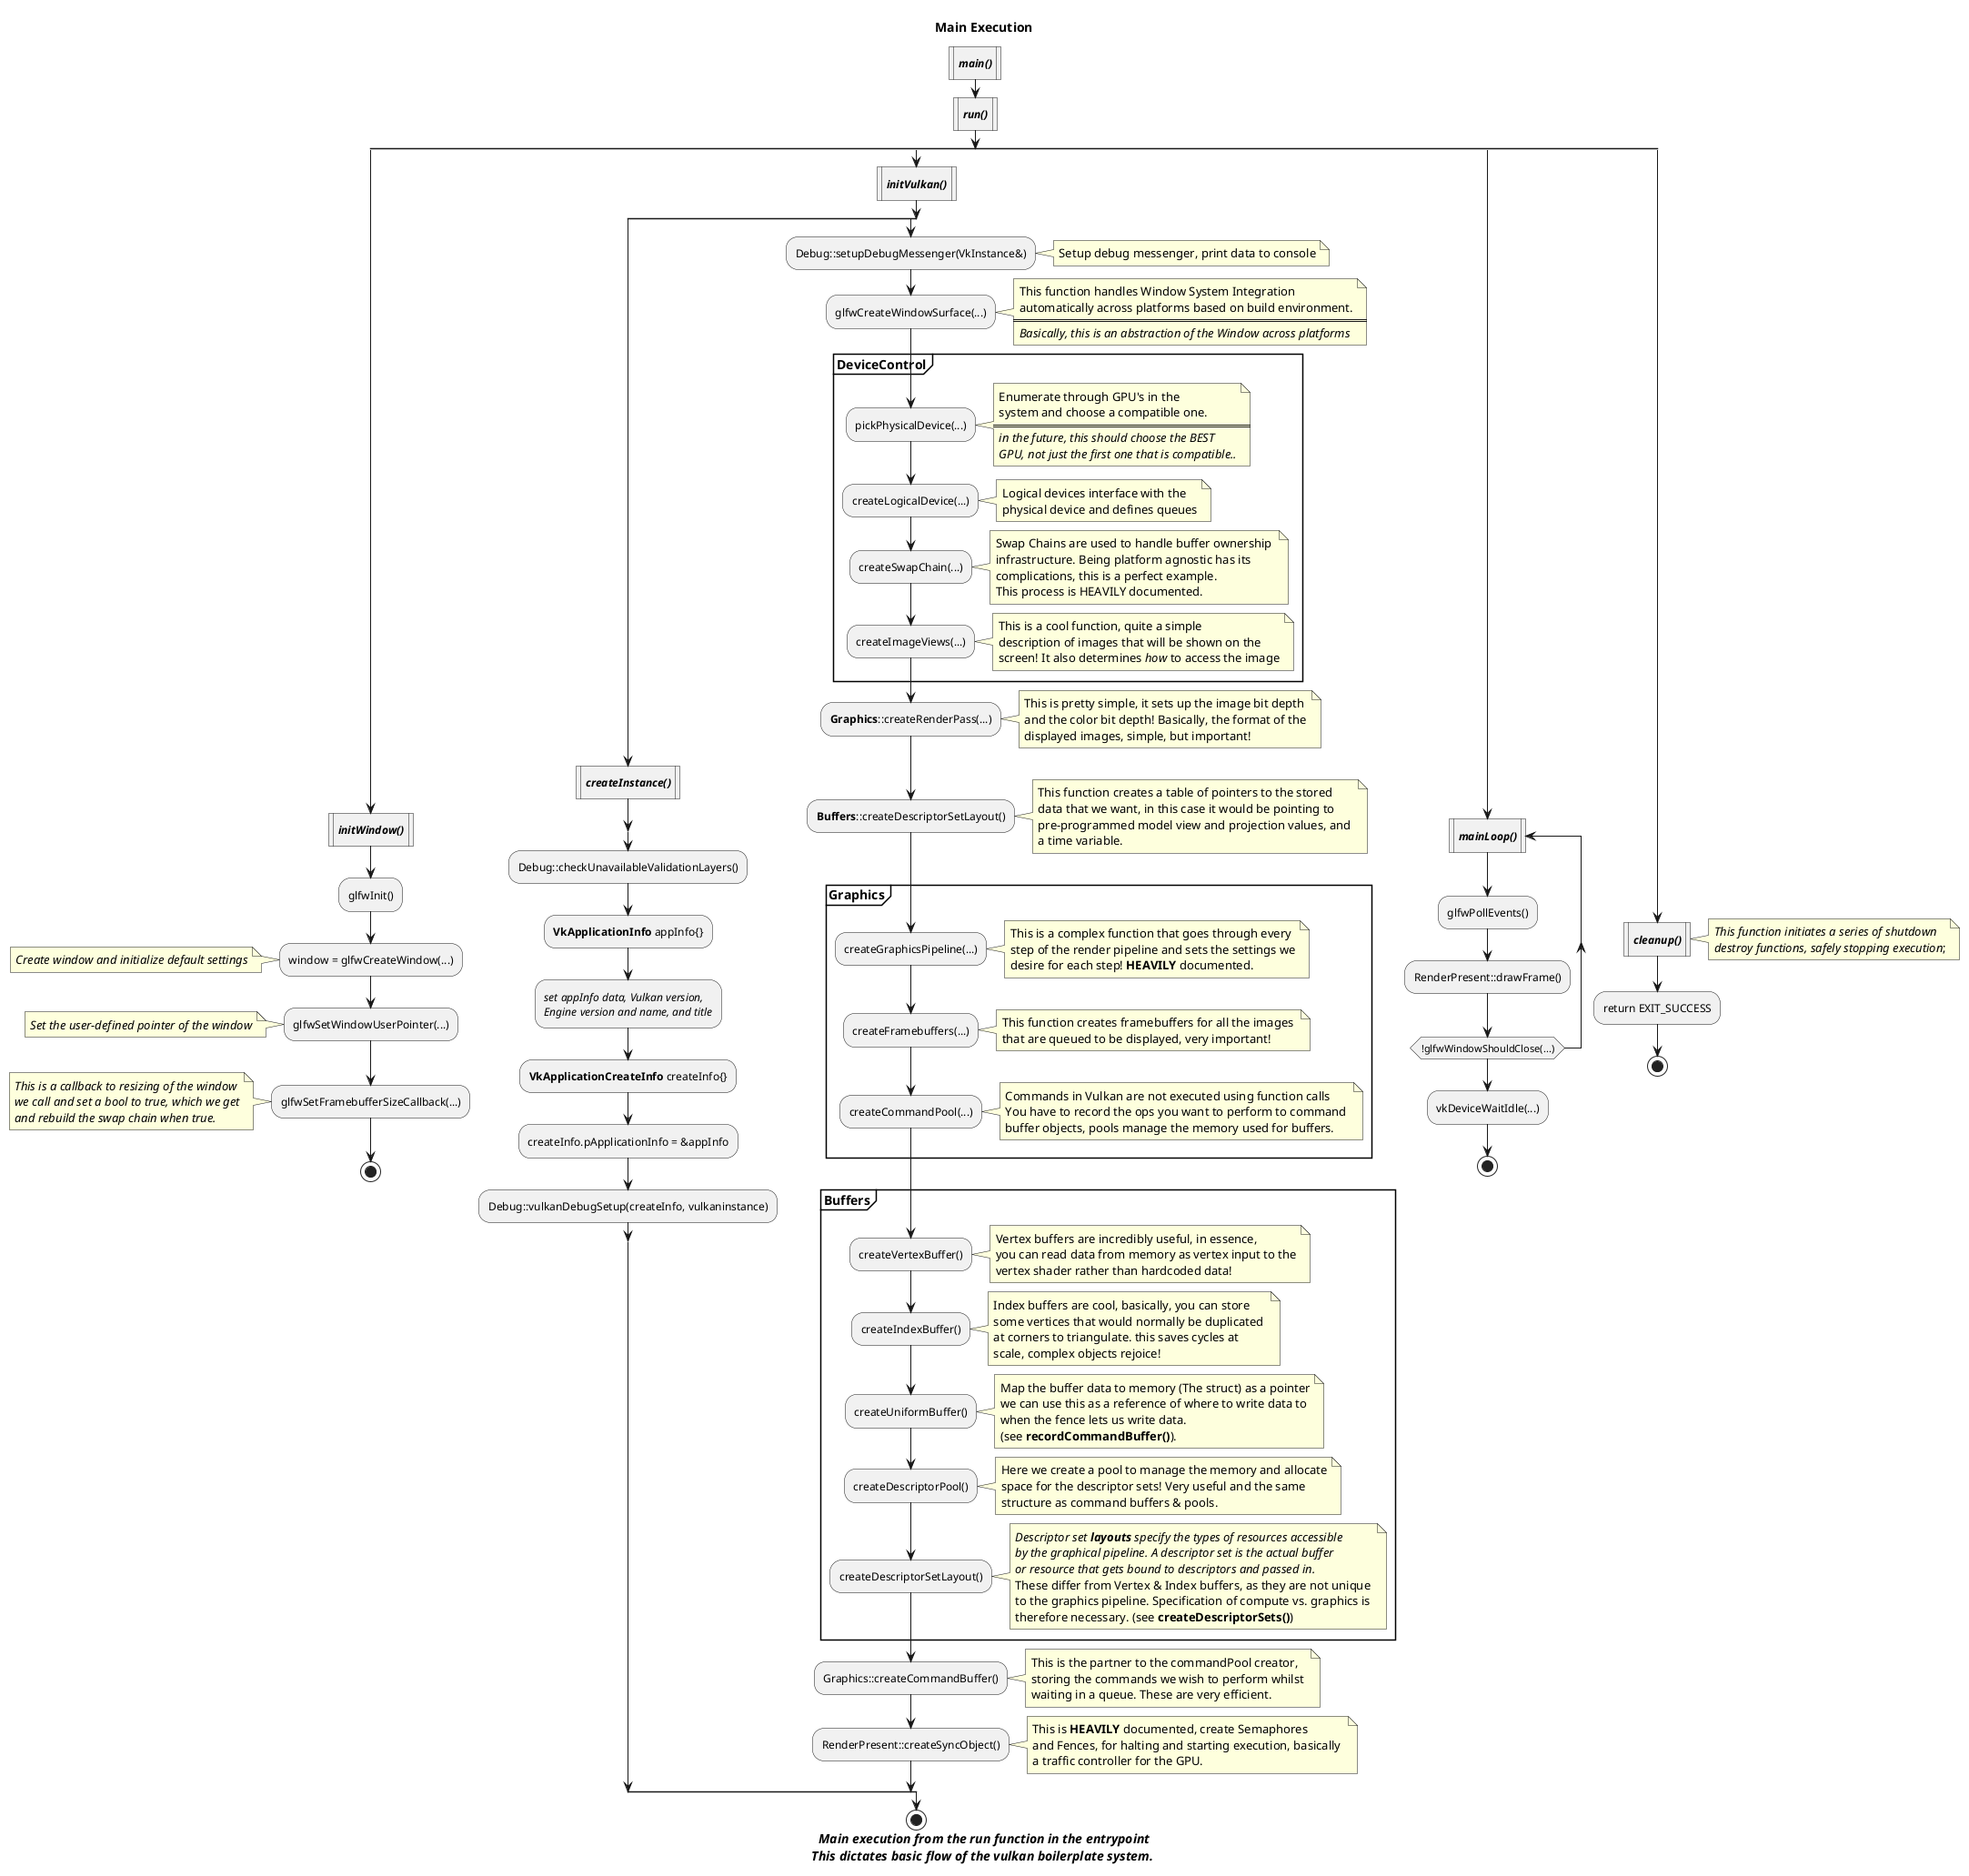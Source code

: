 @startuml
title Main Execution
caption 
  //**Main execution from the run function in the entrypoint**//
  //**This dictates basic flow of the vulkan boilerplate system. **//
endcaption

://**main()**//; <<procedure>>
://**run()**//; <<procedure>>
split
://**initWindow()**//; <<procedure>>
:glfwInit();
:window = glfwCreateWindow(...);
note left
  //Create window and initialize default settings//
endnote
:glfwSetWindowUserPointer(...);
note left 
  //Set the user-defined pointer of the window//
endnote
:glfwSetFramebufferSizeCallback(...);
note left 
  //This is a callback to resizing of the window//
  //we call and set a bool to true, which we get//
  //and rebuild the swap chain when true.//
endnote
stop
split again
://**initVulkan()**//; <<procedure>>
split
://**createInstance()**//; <<procedure>>
split
:Debug::checkUnavailableValidationLayers();
:**VkApplicationInfo** appInfo{};
://set appInfo data, Vulkan version,// 
//Engine version and name, and title//;
:**VkApplicationCreateInfo** createInfo{};
:createInfo.pApplicationInfo = &appInfo;
:Debug::vulkanDebugSetup(createInfo, vulkaninstance);
end split
split again
:Debug::setupDebugMessenger(VkInstance&);
note right: Setup debug messenger, print data to console
:glfwCreateWindowSurface(...);
note right
  This function handles Window System Integration 
  automatically across platforms based on build environment.
  ====
  //Basically, this is an abstraction of the Window across platforms//
end note
partition "**DeviceControl**" {
  :pickPhysicalDevice(...);
  note right
    Enumerate through GPU's in the 
    system and choose a compatible one.
    ====
    //in the future, this should choose the BEST// 
    //GPU, not just the first one that is compatible..//
  end note
  :createLogicalDevice(...);
  note right
    Logical devices interface with the 
    physical device and defines queues
  end note
  :createSwapChain(...);
  note right
    Swap Chains are used to handle buffer ownership 
    infrastructure. Being platform agnostic has its 
    complications, this is a perfect example.
    This process is HEAVILY documented.
  end note
  :createImageViews(...);
  note right
    This is a cool function, quite a simple
    description of images that will be shown on the
    screen! It also determines //how// to access the image
  end note
}

:**Graphics**::createRenderPass(...);
note right
  This is pretty simple, it sets up the image bit depth 
  and the color bit depth! Basically, the format of the
  displayed images, simple, but important!
end note
:**Buffers**::createDescriptorSetLayout();
note right 
  This function creates a table of pointers to the stored
  data that we want, in this case it would be pointing to 
  pre-programmed model view and projection values, and 
  a time variable.
end note
partition "**Graphics**" {
  :createGraphicsPipeline(...);
  note right
    This is a complex function that goes through every 
    step of the render pipeline and sets the settings we
    desire for each step! **HEAVILY** documented.
  end note
  :createFramebuffers(...);
  note right
    This function creates framebuffers for all the images 
    that are queued to be displayed, very important!
  end note
  :createCommandPool(...);
  note right
    Commands in Vulkan are not executed using function calls 
    You have to record the ops you want to perform to command 
    buffer objects, pools manage the memory used for buffers.
  end note
}
partition "**Buffers**" {
  :createVertexBuffer();
  note right 
    Vertex buffers are incredibly useful, in essence,
    you can read data from memory as vertex input to the
    vertex shader rather than hardcoded data!
  end note
  :createIndexBuffer();
  note right
    Index buffers are cool, basically, you can store
    some vertices that would normally be duplicated 
    at corners to triangulate. this saves cycles at 
    scale, complex objects rejoice!
  end note
  :createUniformBuffer();
  note right
    Map the buffer data to memory (The struct) as a pointer
    we can use this as a reference of where to write data to 
    when the fence lets us write data.
    (see **recordCommandBuffer()**).
  end note
  :createDescriptorPool();
  note right
    Here we create a pool to manage the memory and allocate
    space for the descriptor sets! Very useful and the same 
    structure as command buffers & pools.
  end note
  :createDescriptorSetLayout();
  note right
    //Descriptor set **layouts** specify the types of resources accessible//
    //by the graphical pipeline. A descriptor set is the actual buffer//
    //or resource that gets bound to descriptors and passed in.//
    These differ from Vertex & Index buffers, as they are not unique
    to the graphics pipeline. Specification of compute vs. graphics is 
    therefore necessary. (see **createDescriptorSets()**)
  end note
}
:Graphics::createCommandBuffer();
note right 
  This is the partner to the commandPool creator, 
  storing the commands we wish to perform whilst 
  waiting in a queue. These are very efficient.
end note
:RenderPresent::createSyncObject();
note right
  This is **HEAVILY** documented, create Semaphores
  and Fences, for halting and starting execution, basically 
  a traffic controller for the GPU.
end note
end split
stop
split again
repeat ://**mainLoop()**//; <<procedure>>
  :glfwPollEvents();
  :RenderPresent::drawFrame();
repeat while (!glfwWindowShouldClose(...))
  :vkDeviceWaitIdle(...);
stop
split again
://**cleanup()**//; <<procedure>>
note right
  //This function initiates a series of shutdown//
  //destroy functions, safely stopping execution//;
endnote
:return EXIT_SUCCESS;
stop
end split

@enduml
